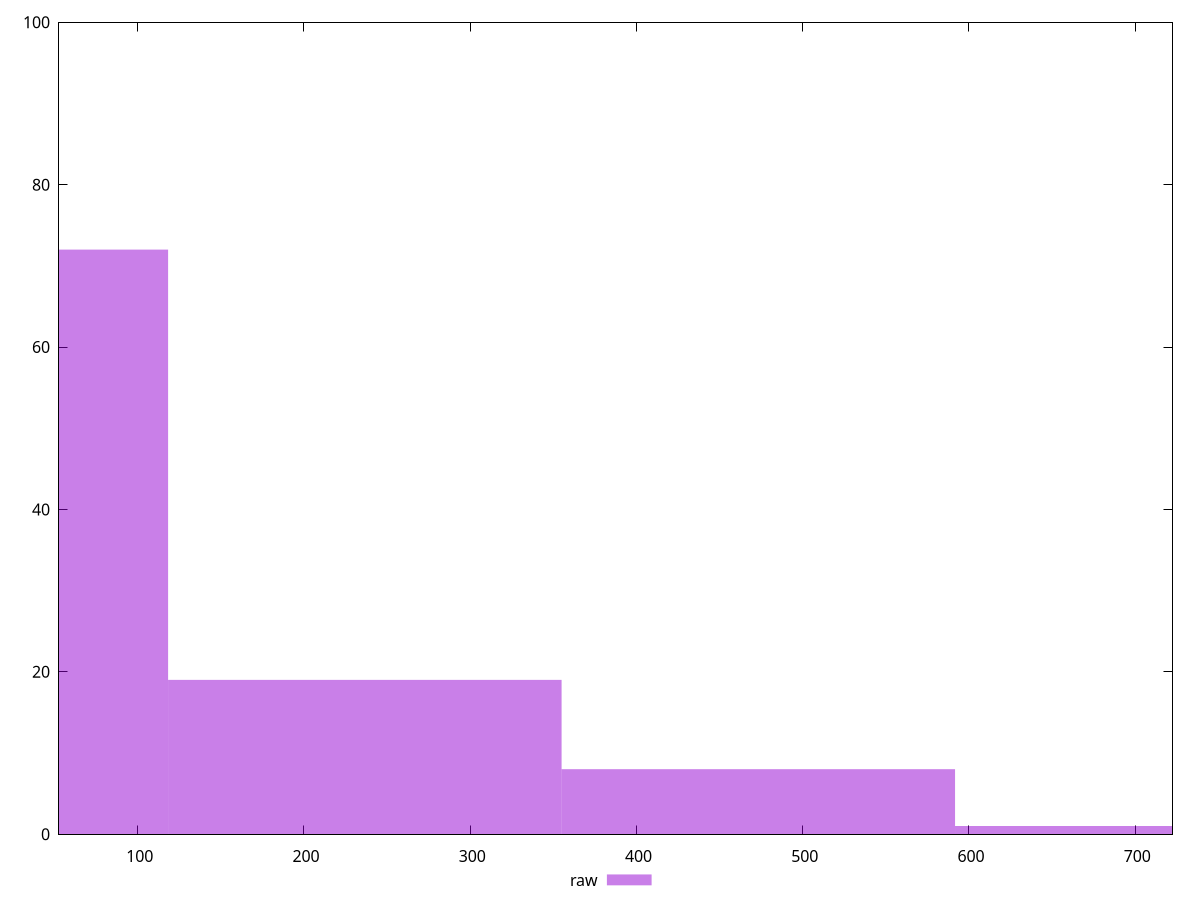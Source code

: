 reset

$raw <<EOF
473.31758795351 8
0 72
236.658793976755 19
709.976381930265 1
EOF

set key outside below
set boxwidth 236.658793976755
set xrange [52.708:722.4350000000001]
set yrange [0:100]
set trange [0:100]
set style fill transparent solid 0.5 noborder
set terminal svg size 640, 490 enhanced background rgb 'white'
set output "reports/report_00028_2021-02-24T12-49-42.674Z/server-response-time/samples/astro/raw/histogram.svg"

plot $raw title "raw" with boxes

reset
